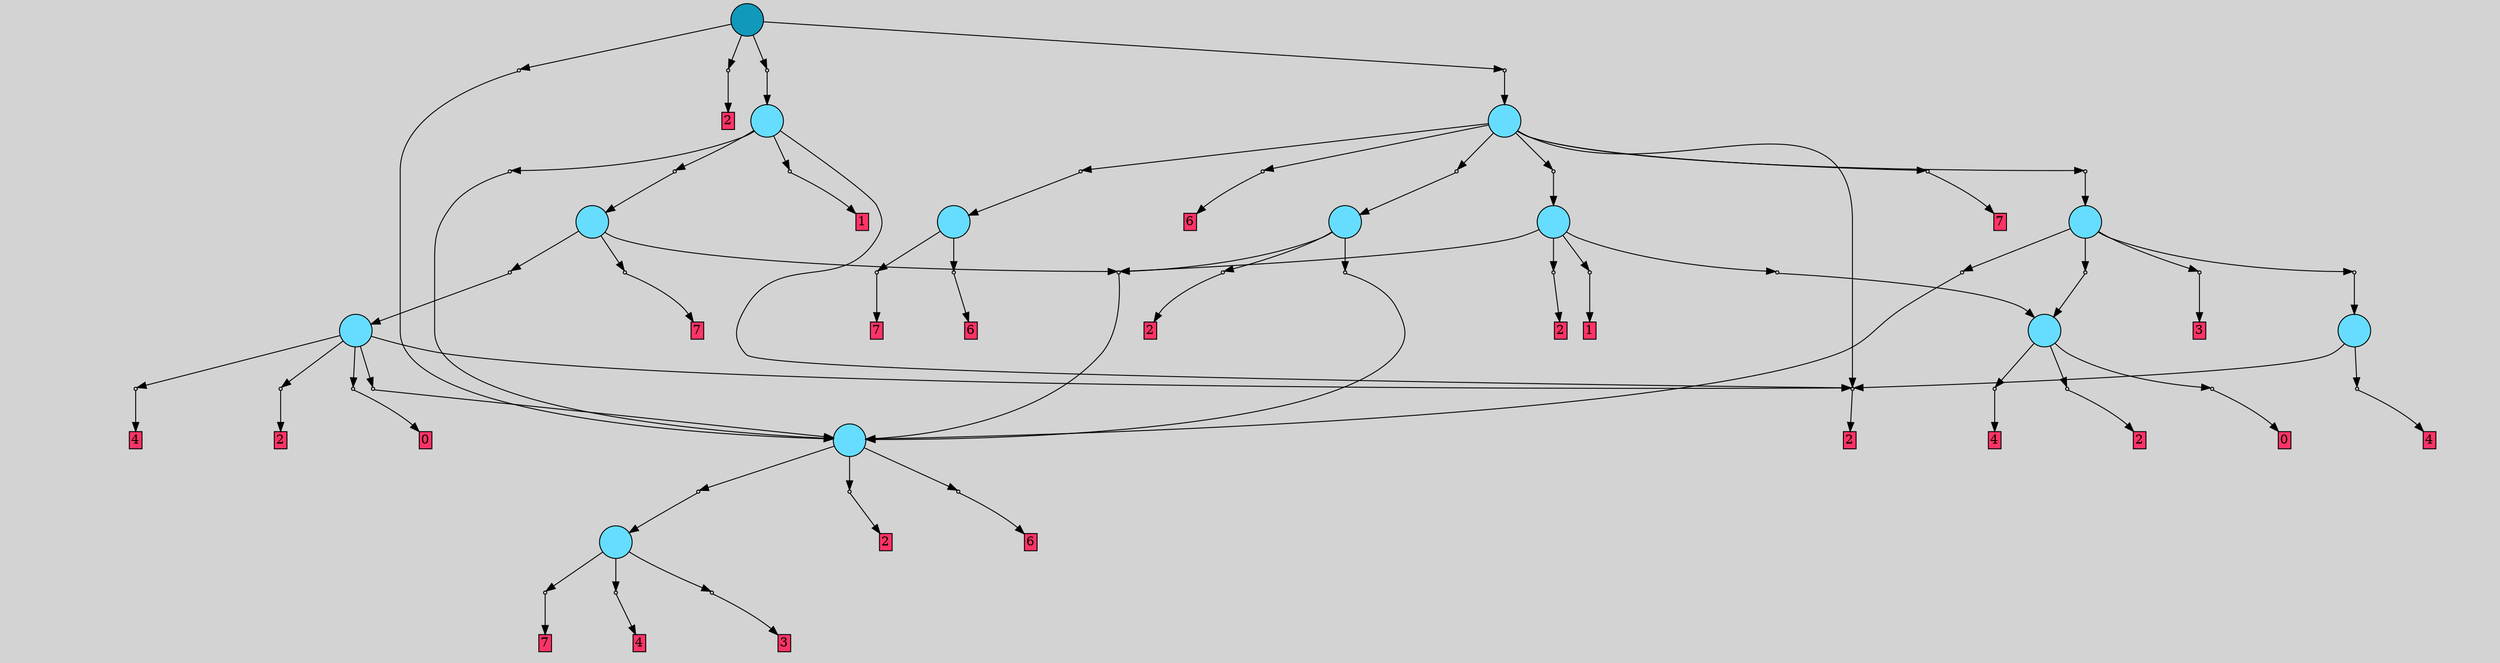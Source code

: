 // File exported with GEGELATI v1.3.1
// On the 2024-04-12 16:03:08
// With the File::TPGGraphDotExporter
digraph{
	graph[pad = "0.212, 0.055" bgcolor = lightgray]
	node[shape=circle style = filled label = ""]
		T0 [fillcolor="#66ddff"]
		T1 [fillcolor="#66ddff"]
		T2 [fillcolor="#66ddff"]
		T3 [fillcolor="#66ddff"]
		T4 [fillcolor="#66ddff"]
		T5 [fillcolor="#66ddff"]
		T6 [fillcolor="#66ddff"]
		T7 [fillcolor="#66ddff"]
		T8 [fillcolor="#66ddff"]
		T9 [fillcolor="#66ddff"]
		T10 [fillcolor="#66ddff"]
		T11 [fillcolor="#66ddff"]
		T12 [fillcolor="#1199bb"]
		P0 [fillcolor="#cccccc" shape=point] //
		I0 [shape=box style=invis label=""]
		P0 -> I0[style=invis]
		A0 [fillcolor="#ff3366" shape=box margin=0.03 width=0 height=0 label="6"]
		T0 -> P0 -> A0
		P1 [fillcolor="#cccccc" shape=point] //
		I1 [shape=box style=invis label="6|0&2|2#4|5&#92;n"]
		P1 -> I1[style=invis]
		A1 [fillcolor="#ff3366" shape=box margin=0.03 width=0 height=0 label="7"]
		T0 -> P1 -> A1
		P2 [fillcolor="#cccccc" shape=point] //
		I2 [shape=box style=invis label="1|0&3|3#3|4&#92;n"]
		P2 -> I2[style=invis]
		A2 [fillcolor="#ff3366" shape=box margin=0.03 width=0 height=0 label="7"]
		T1 -> P2 -> A2
		P3 [fillcolor="#cccccc" shape=point] //
		I3 [shape=box style=invis label=""]
		P3 -> I3[style=invis]
		A3 [fillcolor="#ff3366" shape=box margin=0.03 width=0 height=0 label="4"]
		T1 -> P3 -> A3
		P4 [fillcolor="#cccccc" shape=point] //
		I4 [shape=box style=invis label="3|0&1|7#2|6&#92;n"]
		P4 -> I4[style=invis]
		A4 [fillcolor="#ff3366" shape=box margin=0.03 width=0 height=0 label="3"]
		T1 -> P4 -> A4
		P5 [fillcolor="#cccccc" shape=point] //
		I5 [shape=box style=invis label="4|0&4|0#3|4&#92;n"]
		P5 -> I5[style=invis]
		A5 [fillcolor="#ff3366" shape=box margin=0.03 width=0 height=0 label="4"]
		T2 -> P5 -> A5
		P6 [fillcolor="#cccccc" shape=point] //
		I6 [shape=box style=invis label="2|0&3|5#4|0&#92;n"]
		P6 -> I6[style=invis]
		A6 [fillcolor="#ff3366" shape=box margin=0.03 width=0 height=0 label="2"]
		T2 -> P6 -> A6
		P7 [fillcolor="#cccccc" shape=point] //
		I7 [shape=box style=invis label="1|0&4|7#1|5&#92;n"]
		P7 -> I7[style=invis]
		T3 -> P7 -> T1
		P8 [fillcolor="#cccccc" shape=point] //
		I8 [shape=box style=invis label="2|0&3|5#4|0&#92;n"]
		P8 -> I8[style=invis]
		A7 [fillcolor="#ff3366" shape=box margin=0.03 width=0 height=0 label="2"]
		T3 -> P8 -> A7
		P9 [fillcolor="#cccccc" shape=point] //
		I9 [shape=box style=invis label="2|0&2|2#1|1&#92;n"]
		P9 -> I9[style=invis]
		A8 [fillcolor="#ff3366" shape=box margin=0.03 width=0 height=0 label="6"]
		T3 -> P9 -> A8
		P10 [fillcolor="#cccccc" shape=point] //
		I10 [shape=box style=invis label="2|0&3|5#4|0&#92;n"]
		P10 -> I10[style=invis]
		A9 [fillcolor="#ff3366" shape=box margin=0.03 width=0 height=0 label="2"]
		T4 -> P10 -> A9
		P11 [fillcolor="#cccccc" shape=point] //
		I11 [shape=box style=invis label="4|0&4|4#4|2&#92;n2|0&1|6#0|0&#92;n"]
		P11 -> I11[style=invis]
		A10 [fillcolor="#ff3366" shape=box margin=0.03 width=0 height=0 label="0"]
		T4 -> P11 -> A10
		P12 [fillcolor="#cccccc" shape=point] //
		I12 [shape=box style=invis label="4|0&4|1#3|4&#92;n"]
		P12 -> I12[style=invis]
		A11 [fillcolor="#ff3366" shape=box margin=0.03 width=0 height=0 label="4"]
		T4 -> P12 -> A11
		P13 [fillcolor="#cccccc" shape=point] //
		I13 [shape=box style=invis label="2|0&4|3#3|4&#92;n"]
		P13 -> I13[style=invis]
		T5 -> P13 -> T3
		P14 [fillcolor="#cccccc" shape=point] //
		I14 [shape=box style=invis label="2|0&3|5#4|4&#92;n"]
		P14 -> I14[style=invis]
		A12 [fillcolor="#ff3366" shape=box margin=0.03 width=0 height=0 label="2"]
		T5 -> P14 -> A12
		P15 [fillcolor="#cccccc" shape=point] //
		I15 [shape=box style=invis label="4|0&4|4#4|2&#92;n2|0&1|6#0|0&#92;n"]
		P15 -> I15[style=invis]
		A13 [fillcolor="#ff3366" shape=box margin=0.03 width=0 height=0 label="0"]
		T5 -> P15 -> A13
		P16 [fillcolor="#cccccc" shape=point] //
		I16 [shape=box style=invis label="4|0&4|4#3|6&#92;n"]
		P16 -> I16[style=invis]
		A14 [fillcolor="#ff3366" shape=box margin=0.03 width=0 height=0 label="4"]
		T5 -> P16 -> A14
		T5 -> P6
		P17 [fillcolor="#cccccc" shape=point] //
		I17 [shape=box style=invis label="2|0&4|3#3|4&#92;n"]
		P17 -> I17[style=invis]
		T6 -> P17 -> T3
		P18 [fillcolor="#cccccc" shape=point] //
		I18 [shape=box style=invis label="0|0&4|1#1|7&#92;n"]
		P18 -> I18[style=invis]
		T6 -> P18 -> T5
		P19 [fillcolor="#cccccc" shape=point] //
		I19 [shape=box style=invis label="1|0&4|3#2|2&#92;n"]
		P19 -> I19[style=invis]
		A15 [fillcolor="#ff3366" shape=box margin=0.03 width=0 height=0 label="7"]
		T6 -> P19 -> A15
		P20 [fillcolor="#cccccc" shape=point] //
		I20 [shape=box style=invis label="1|0&4|5#4|0&#92;n"]
		P20 -> I20[style=invis]
		T7 -> P20 -> T4
		P21 [fillcolor="#cccccc" shape=point] //
		I21 [shape=box style=invis label="0|0&4|1#4|0&#92;n"]
		P21 -> I21[style=invis]
		T7 -> P21 -> T2
		P22 [fillcolor="#cccccc" shape=point] //
		I22 [shape=box style=invis label="2|0&4|3#3|4&#92;n"]
		P22 -> I22[style=invis]
		T7 -> P22 -> T3
		P23 [fillcolor="#cccccc" shape=point] //
		I23 [shape=box style=invis label="0|1&4|2#2|5&#92;n6|3&3|2#2|6&#92;n2|0&0|3#0|1&#92;n"]
		P23 -> I23[style=invis]
		A16 [fillcolor="#ff3366" shape=box margin=0.03 width=0 height=0 label="3"]
		T7 -> P23 -> A16
		P24 [fillcolor="#cccccc" shape=point] //
		I24 [shape=box style=invis label="1|0&4|5#4|0&#92;n"]
		P24 -> I24[style=invis]
		T8 -> P24 -> T4
		P25 [fillcolor="#cccccc" shape=point] //
		I25 [shape=box style=invis label="1|0&3|5#4|4&#92;n"]
		P25 -> I25[style=invis]
		A17 [fillcolor="#ff3366" shape=box margin=0.03 width=0 height=0 label="1"]
		T8 -> P25 -> A17
		T8 -> P17
		P26 [fillcolor="#cccccc" shape=point] //
		I26 [shape=box style=invis label="2|0&3|5#4|3&#92;n"]
		P26 -> I26[style=invis]
		A18 [fillcolor="#ff3366" shape=box margin=0.03 width=0 height=0 label="2"]
		T8 -> P26 -> A18
		T9 -> P17
		P27 [fillcolor="#cccccc" shape=point] //
		I27 [shape=box style=invis label="8|0&3|1#2|0&#92;n"]
		P27 -> I27[style=invis]
		T9 -> P27 -> T3
		P28 [fillcolor="#cccccc" shape=point] //
		I28 [shape=box style=invis label="2|0&3|5#4|0&#92;n"]
		P28 -> I28[style=invis]
		A19 [fillcolor="#ff3366" shape=box margin=0.03 width=0 height=0 label="2"]
		T9 -> P28 -> A19
		T10 -> P6
		P29 [fillcolor="#cccccc" shape=point] //
		I29 [shape=box style=invis label="1|0&4|5#4|0&#92;n"]
		P29 -> I29[style=invis]
		T10 -> P29 -> T6
		P30 [fillcolor="#cccccc" shape=point] //
		I30 [shape=box style=invis label="1|0&3|3#4|4&#92;n"]
		P30 -> I30[style=invis]
		A20 [fillcolor="#ff3366" shape=box margin=0.03 width=0 height=0 label="1"]
		T10 -> P30 -> A20
		P31 [fillcolor="#cccccc" shape=point] //
		I31 [shape=box style=invis label="2|0&4|3#3|4&#92;n"]
		P31 -> I31[style=invis]
		T10 -> P31 -> T3
		P32 [fillcolor="#cccccc" shape=point] //
		I32 [shape=box style=invis label="1|0&4|3#2|2&#92;n"]
		P32 -> I32[style=invis]
		A21 [fillcolor="#ff3366" shape=box margin=0.03 width=0 height=0 label="7"]
		T11 -> P32 -> A21
		T11 -> P6
		P33 [fillcolor="#cccccc" shape=point] //
		I33 [shape=box style=invis label="1|0&4|1#4|0&#92;n"]
		P33 -> I33[style=invis]
		T11 -> P33 -> T7
		P34 [fillcolor="#cccccc" shape=point] //
		I34 [shape=box style=invis label="2|0&3|5#3|4&#92;n"]
		P34 -> I34[style=invis]
		A22 [fillcolor="#ff3366" shape=box margin=0.03 width=0 height=0 label="6"]
		T11 -> P34 -> A22
		P35 [fillcolor="#cccccc" shape=point] //
		I35 [shape=box style=invis label="2|0&3|5#2|0&#92;n"]
		P35 -> I35[style=invis]
		T11 -> P35 -> T0
		P36 [fillcolor="#cccccc" shape=point] //
		I36 [shape=box style=invis label="1|0&4|5#4|7&#92;n"]
		P36 -> I36[style=invis]
		T11 -> P36 -> T9
		P37 [fillcolor="#cccccc" shape=point] //
		I37 [shape=box style=invis label="0|0&4|1#1|7&#92;n"]
		P37 -> I37[style=invis]
		T11 -> P37 -> T8
		P38 [fillcolor="#cccccc" shape=point] //
		I38 [shape=box style=invis label="2|0&4|1#3|4&#92;n"]
		P38 -> I38[style=invis]
		T12 -> P38 -> T3
		P39 [fillcolor="#cccccc" shape=point] //
		I39 [shape=box style=invis label="2|0&3|5#4|7&#92;n"]
		P39 -> I39[style=invis]
		A23 [fillcolor="#ff3366" shape=box margin=0.03 width=0 height=0 label="2"]
		T12 -> P39 -> A23
		P40 [fillcolor="#cccccc" shape=point] //
		I40 [shape=box style=invis label="2|0&3|3#4|0&#92;n"]
		P40 -> I40[style=invis]
		T12 -> P40 -> T10
		P41 [fillcolor="#cccccc" shape=point] //
		I41 [shape=box style=invis label="2|0&4|4#2|5&#92;n"]
		P41 -> I41[style=invis]
		T12 -> P41 -> T11
		{ rank= same T12 }
}
